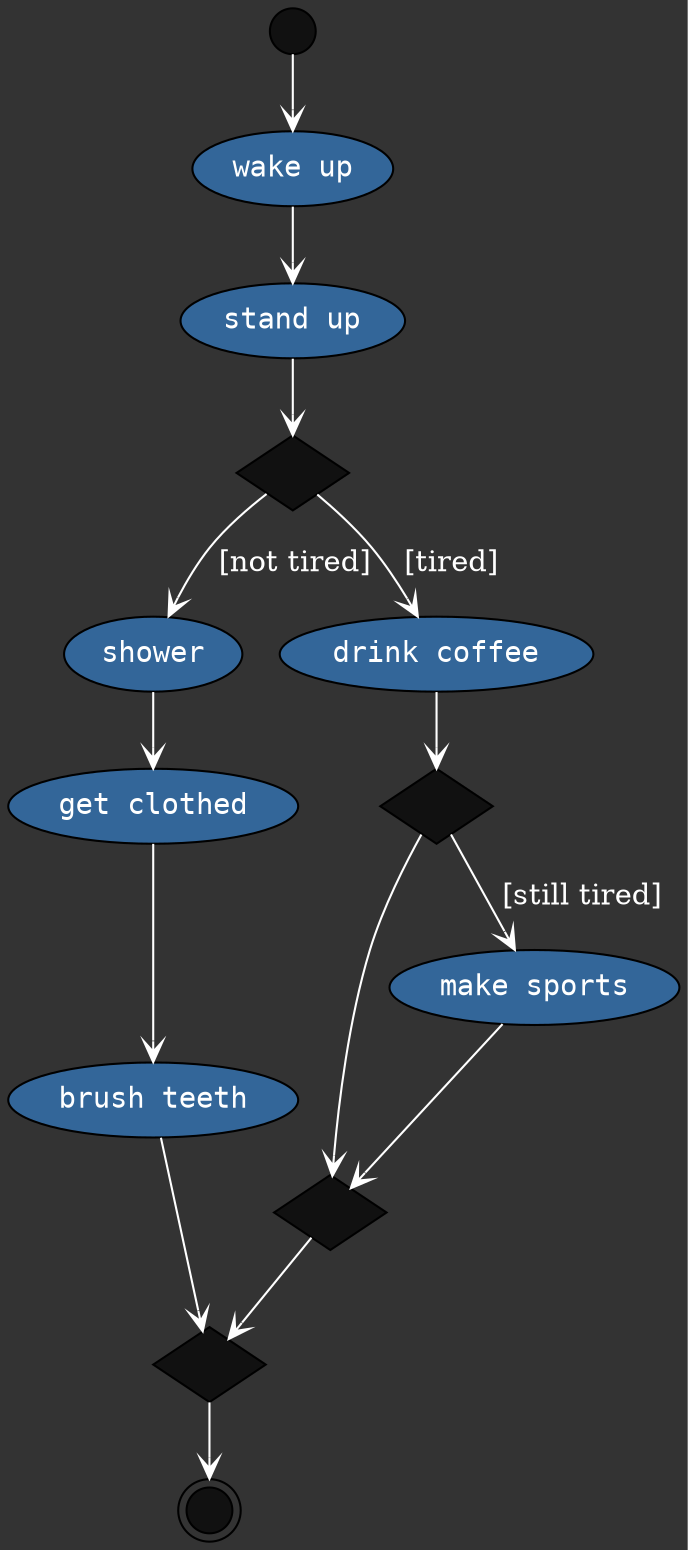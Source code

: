 digraph  {
graph [bgcolor="#333333"]
node [fontcolor="white" fontname="Courier" shape="oval" fillcolor="#336699" style="filled"]
edge [color="white" fontcolor="white" splines="curved" arrowhead="open"]
"wake up"
"wake up"->"stand up"
"cond_5577006791947779410"[shape="diamond" label="" fillcolor="#111111"]
"cond_5577006791947779410"->"shower"[label=" [not tired]"]
"cond_5577006791947779410"->"drink coffee"[label=" [tired]"]
"drink coffee"
"drink coffee"->"cond_4037200794235010051"
"join_3916589616287113937"[label="" fillcolor="#111111" shape="diamond"]
"join_3916589616287113937"->"join_8674665223082153551"
"#end"[shape="doublecircle" label="" style="filled" fillcolor="#111111" height="0.3"]
"make sports"
"make sports"->"join_3916589616287113937"
"join_8674665223082153551"[shape="diamond" label="" fillcolor="#111111"]
"join_8674665223082153551"->"#end"
"#start"[height="0.3" shape="circle" label="" style="filled" fillcolor="#111111"]
"#start"->"wake up"
"stand up"
"stand up"->"cond_5577006791947779410"
"shower"
"shower"->"get clothed"
"get clothed"
"get clothed"->"brush teeth"
"brush teeth"
"brush teeth"->"join_8674665223082153551"
"cond_4037200794235010051"[label="" fillcolor="#111111" shape="diamond"]
"cond_4037200794235010051"->"make sports"[label=" [still tired]"]
"cond_4037200794235010051"->"join_3916589616287113937"
}